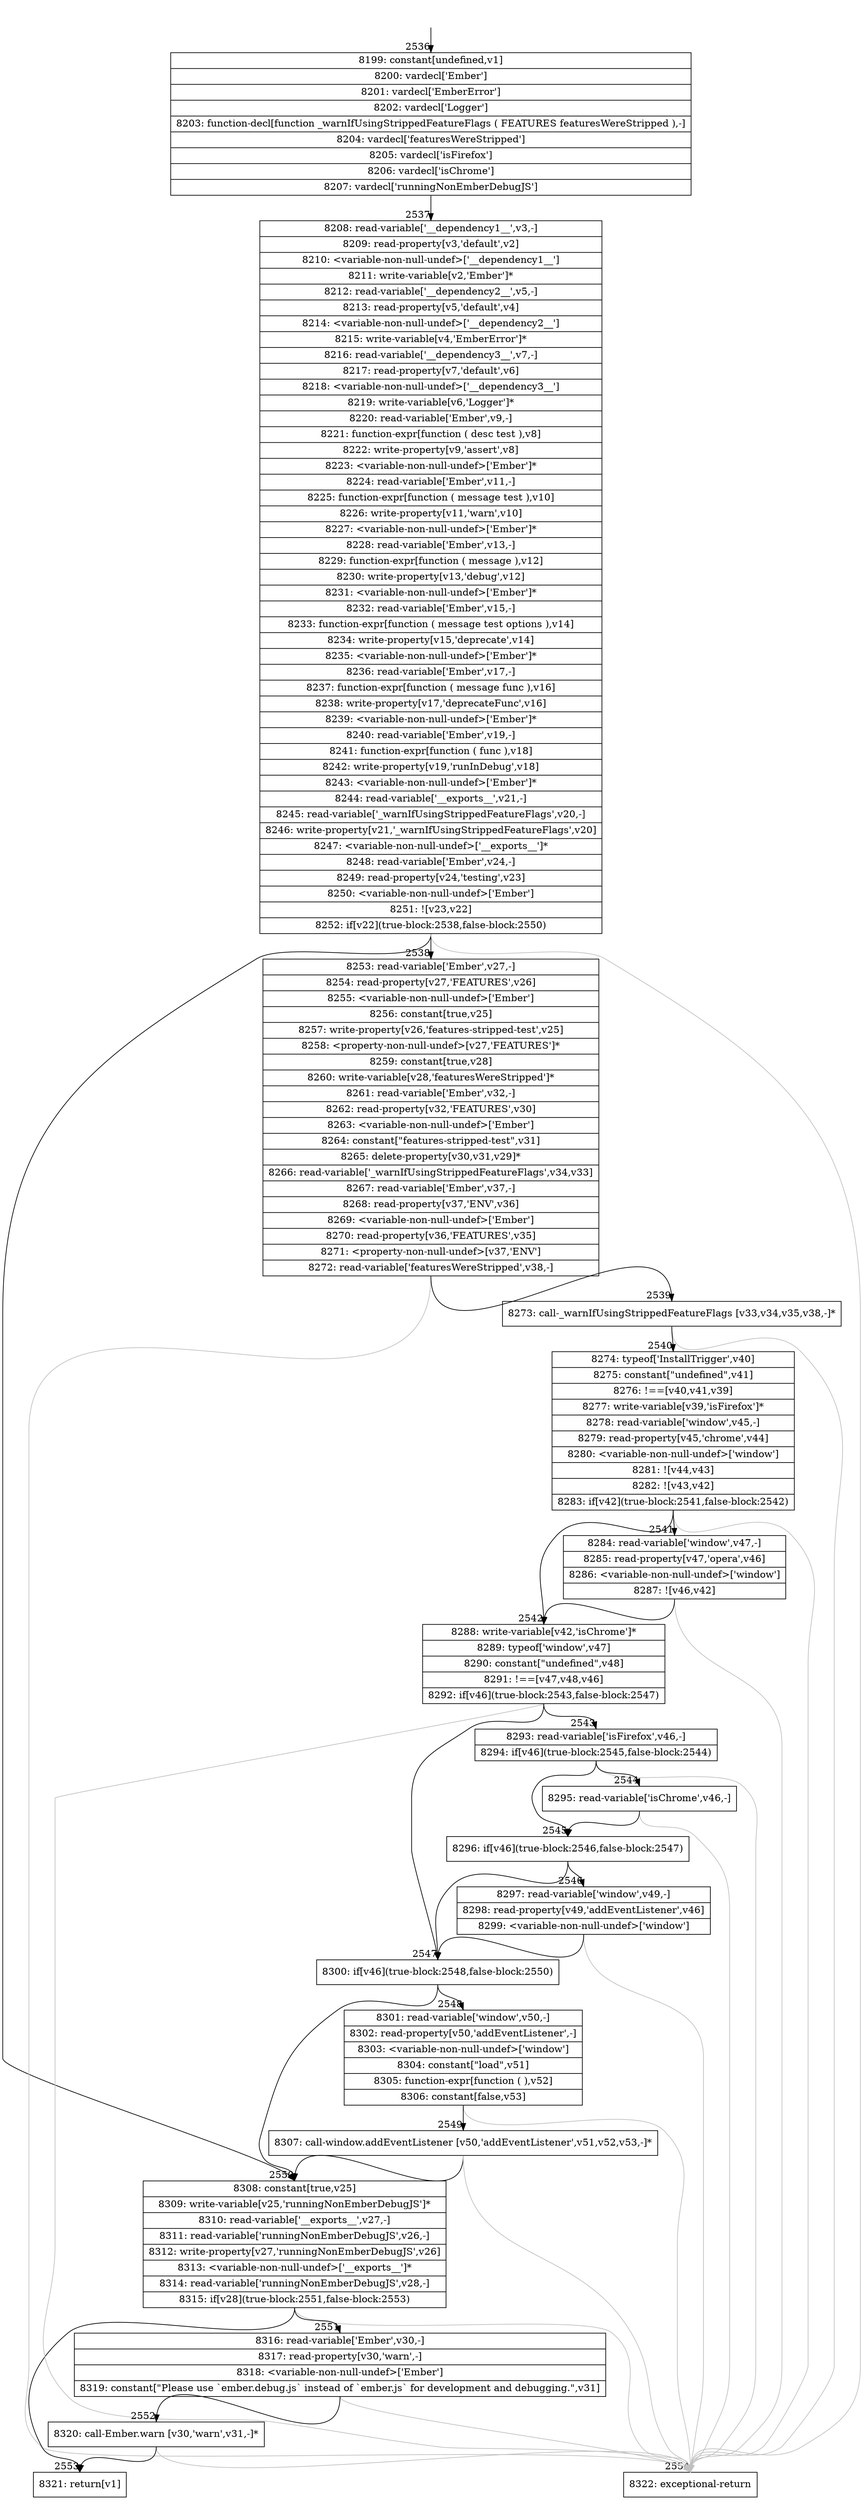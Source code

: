 digraph {
rankdir="TD"
BB_entry184[shape=none,label=""];
BB_entry184 -> BB2536 [tailport=s, headport=n, headlabel="    2536"]
BB2536 [shape=record label="{8199: constant[undefined,v1]|8200: vardecl['Ember']|8201: vardecl['EmberError']|8202: vardecl['Logger']|8203: function-decl[function _warnIfUsingStrippedFeatureFlags ( FEATURES featuresWereStripped ),-]|8204: vardecl['featuresWereStripped']|8205: vardecl['isFirefox']|8206: vardecl['isChrome']|8207: vardecl['runningNonEmberDebugJS']}" ] 
BB2536 -> BB2537 [tailport=s, headport=n, headlabel="      2537"]
BB2537 [shape=record label="{8208: read-variable['__dependency1__',v3,-]|8209: read-property[v3,'default',v2]|8210: \<variable-non-null-undef\>['__dependency1__']|8211: write-variable[v2,'Ember']*|8212: read-variable['__dependency2__',v5,-]|8213: read-property[v5,'default',v4]|8214: \<variable-non-null-undef\>['__dependency2__']|8215: write-variable[v4,'EmberError']*|8216: read-variable['__dependency3__',v7,-]|8217: read-property[v7,'default',v6]|8218: \<variable-non-null-undef\>['__dependency3__']|8219: write-variable[v6,'Logger']*|8220: read-variable['Ember',v9,-]|8221: function-expr[function ( desc test ),v8]|8222: write-property[v9,'assert',v8]|8223: \<variable-non-null-undef\>['Ember']*|8224: read-variable['Ember',v11,-]|8225: function-expr[function ( message test ),v10]|8226: write-property[v11,'warn',v10]|8227: \<variable-non-null-undef\>['Ember']*|8228: read-variable['Ember',v13,-]|8229: function-expr[function ( message ),v12]|8230: write-property[v13,'debug',v12]|8231: \<variable-non-null-undef\>['Ember']*|8232: read-variable['Ember',v15,-]|8233: function-expr[function ( message test options ),v14]|8234: write-property[v15,'deprecate',v14]|8235: \<variable-non-null-undef\>['Ember']*|8236: read-variable['Ember',v17,-]|8237: function-expr[function ( message func ),v16]|8238: write-property[v17,'deprecateFunc',v16]|8239: \<variable-non-null-undef\>['Ember']*|8240: read-variable['Ember',v19,-]|8241: function-expr[function ( func ),v18]|8242: write-property[v19,'runInDebug',v18]|8243: \<variable-non-null-undef\>['Ember']*|8244: read-variable['__exports__',v21,-]|8245: read-variable['_warnIfUsingStrippedFeatureFlags',v20,-]|8246: write-property[v21,'_warnIfUsingStrippedFeatureFlags',v20]|8247: \<variable-non-null-undef\>['__exports__']*|8248: read-variable['Ember',v24,-]|8249: read-property[v24,'testing',v23]|8250: \<variable-non-null-undef\>['Ember']|8251: ![v23,v22]|8252: if[v22](true-block:2538,false-block:2550)}" ] 
BB2537 -> BB2538 [tailport=s, headport=n, headlabel="      2538"]
BB2537 -> BB2550 [tailport=s, headport=n, headlabel="      2550"]
BB2537 -> BB2554 [tailport=s, headport=n, color=gray, headlabel="      2554"]
BB2538 [shape=record label="{8253: read-variable['Ember',v27,-]|8254: read-property[v27,'FEATURES',v26]|8255: \<variable-non-null-undef\>['Ember']|8256: constant[true,v25]|8257: write-property[v26,'features-stripped-test',v25]|8258: \<property-non-null-undef\>[v27,'FEATURES']*|8259: constant[true,v28]|8260: write-variable[v28,'featuresWereStripped']*|8261: read-variable['Ember',v32,-]|8262: read-property[v32,'FEATURES',v30]|8263: \<variable-non-null-undef\>['Ember']|8264: constant[\"features-stripped-test\",v31]|8265: delete-property[v30,v31,v29]*|8266: read-variable['_warnIfUsingStrippedFeatureFlags',v34,v33]|8267: read-variable['Ember',v37,-]|8268: read-property[v37,'ENV',v36]|8269: \<variable-non-null-undef\>['Ember']|8270: read-property[v36,'FEATURES',v35]|8271: \<property-non-null-undef\>[v37,'ENV']|8272: read-variable['featuresWereStripped',v38,-]}" ] 
BB2538 -> BB2539 [tailport=s, headport=n, headlabel="      2539"]
BB2538 -> BB2554 [tailport=s, headport=n, color=gray]
BB2539 [shape=record label="{8273: call-_warnIfUsingStrippedFeatureFlags [v33,v34,v35,v38,-]*}" ] 
BB2539 -> BB2540 [tailport=s, headport=n, headlabel="      2540"]
BB2539 -> BB2554 [tailport=s, headport=n, color=gray]
BB2540 [shape=record label="{8274: typeof['InstallTrigger',v40]|8275: constant[\"undefined\",v41]|8276: !==[v40,v41,v39]|8277: write-variable[v39,'isFirefox']*|8278: read-variable['window',v45,-]|8279: read-property[v45,'chrome',v44]|8280: \<variable-non-null-undef\>['window']|8281: ![v44,v43]|8282: ![v43,v42]|8283: if[v42](true-block:2541,false-block:2542)}" ] 
BB2540 -> BB2542 [tailport=s, headport=n, headlabel="      2542"]
BB2540 -> BB2541 [tailport=s, headport=n, headlabel="      2541"]
BB2540 -> BB2554 [tailport=s, headport=n, color=gray]
BB2541 [shape=record label="{8284: read-variable['window',v47,-]|8285: read-property[v47,'opera',v46]|8286: \<variable-non-null-undef\>['window']|8287: ![v46,v42]}" ] 
BB2541 -> BB2542 [tailport=s, headport=n]
BB2541 -> BB2554 [tailport=s, headport=n, color=gray]
BB2542 [shape=record label="{8288: write-variable[v42,'isChrome']*|8289: typeof['window',v47]|8290: constant[\"undefined\",v48]|8291: !==[v47,v48,v46]|8292: if[v46](true-block:2543,false-block:2547)}" ] 
BB2542 -> BB2547 [tailport=s, headport=n, headlabel="      2547"]
BB2542 -> BB2543 [tailport=s, headport=n, headlabel="      2543"]
BB2542 -> BB2554 [tailport=s, headport=n, color=gray]
BB2543 [shape=record label="{8293: read-variable['isFirefox',v46,-]|8294: if[v46](true-block:2545,false-block:2544)}" ] 
BB2543 -> BB2545 [tailport=s, headport=n, headlabel="      2545"]
BB2543 -> BB2544 [tailport=s, headport=n, headlabel="      2544"]
BB2543 -> BB2554 [tailport=s, headport=n, color=gray]
BB2544 [shape=record label="{8295: read-variable['isChrome',v46,-]}" ] 
BB2544 -> BB2545 [tailport=s, headport=n]
BB2544 -> BB2554 [tailport=s, headport=n, color=gray]
BB2545 [shape=record label="{8296: if[v46](true-block:2546,false-block:2547)}" ] 
BB2545 -> BB2547 [tailport=s, headport=n]
BB2545 -> BB2546 [tailport=s, headport=n, headlabel="      2546"]
BB2546 [shape=record label="{8297: read-variable['window',v49,-]|8298: read-property[v49,'addEventListener',v46]|8299: \<variable-non-null-undef\>['window']}" ] 
BB2546 -> BB2547 [tailport=s, headport=n]
BB2546 -> BB2554 [tailport=s, headport=n, color=gray]
BB2547 [shape=record label="{8300: if[v46](true-block:2548,false-block:2550)}" ] 
BB2547 -> BB2548 [tailport=s, headport=n, headlabel="      2548"]
BB2547 -> BB2550 [tailport=s, headport=n]
BB2548 [shape=record label="{8301: read-variable['window',v50,-]|8302: read-property[v50,'addEventListener',-]|8303: \<variable-non-null-undef\>['window']|8304: constant[\"load\",v51]|8305: function-expr[function ( ),v52]|8306: constant[false,v53]}" ] 
BB2548 -> BB2549 [tailport=s, headport=n, headlabel="      2549"]
BB2548 -> BB2554 [tailport=s, headport=n, color=gray]
BB2549 [shape=record label="{8307: call-window.addEventListener [v50,'addEventListener',v51,v52,v53,-]*}" ] 
BB2549 -> BB2550 [tailport=s, headport=n]
BB2549 -> BB2554 [tailport=s, headport=n, color=gray]
BB2550 [shape=record label="{8308: constant[true,v25]|8309: write-variable[v25,'runningNonEmberDebugJS']*|8310: read-variable['__exports__',v27,-]|8311: read-variable['runningNonEmberDebugJS',v26,-]|8312: write-property[v27,'runningNonEmberDebugJS',v26]|8313: \<variable-non-null-undef\>['__exports__']*|8314: read-variable['runningNonEmberDebugJS',v28,-]|8315: if[v28](true-block:2551,false-block:2553)}" ] 
BB2550 -> BB2551 [tailport=s, headport=n, headlabel="      2551"]
BB2550 -> BB2553 [tailport=s, headport=n, headlabel="      2553"]
BB2550 -> BB2554 [tailport=s, headport=n, color=gray]
BB2551 [shape=record label="{8316: read-variable['Ember',v30,-]|8317: read-property[v30,'warn',-]|8318: \<variable-non-null-undef\>['Ember']|8319: constant[\"Please use `ember.debug.js` instead of `ember.js` for development and debugging.\",v31]}" ] 
BB2551 -> BB2552 [tailport=s, headport=n, headlabel="      2552"]
BB2551 -> BB2554 [tailport=s, headport=n, color=gray]
BB2552 [shape=record label="{8320: call-Ember.warn [v30,'warn',v31,-]*}" ] 
BB2552 -> BB2553 [tailport=s, headport=n]
BB2552 -> BB2554 [tailport=s, headport=n, color=gray]
BB2553 [shape=record label="{8321: return[v1]}" ] 
BB2554 [shape=record label="{8322: exceptional-return}" ] 
//#$~ 4151
}
